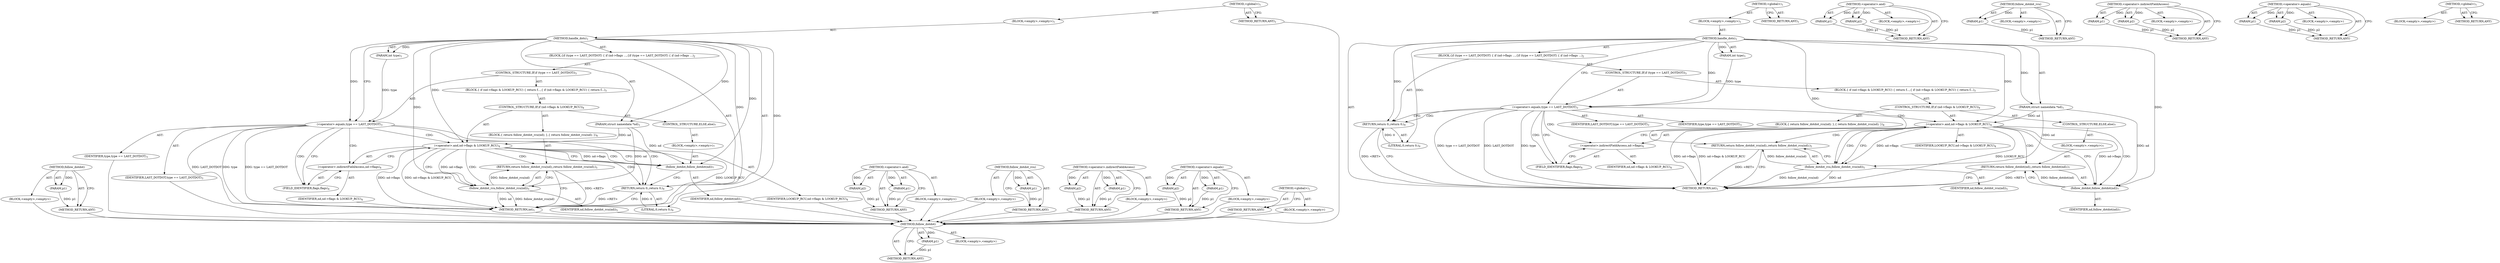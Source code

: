 digraph "&lt;global&gt;" {
vulnerable_71 [label=<(METHOD,follow_dotdot)>];
vulnerable_72 [label=<(PARAM,p1)>];
vulnerable_73 [label=<(BLOCK,&lt;empty&gt;,&lt;empty&gt;)>];
vulnerable_74 [label=<(METHOD_RETURN,ANY)>];
vulnerable_6 [label=<(METHOD,&lt;global&gt;)<SUB>1</SUB>>];
vulnerable_7 [label=<(BLOCK,&lt;empty&gt;,&lt;empty&gt;)<SUB>1</SUB>>];
vulnerable_8 [label=<(METHOD,handle_dots)<SUB>1</SUB>>];
vulnerable_9 [label=<(PARAM,struct nameidata *nd)<SUB>1</SUB>>];
vulnerable_10 [label=<(PARAM,int type)<SUB>1</SUB>>];
vulnerable_11 [label=<(BLOCK,{
	if (type == LAST_DOTDOT) {
 		if (nd-&gt;flags ...,{
	if (type == LAST_DOTDOT) {
 		if (nd-&gt;flags ...)<SUB>2</SUB>>];
vulnerable_12 [label=<(CONTROL_STRUCTURE,IF,if (type == LAST_DOTDOT))<SUB>3</SUB>>];
vulnerable_13 [label=<(&lt;operator&gt;.equals,type == LAST_DOTDOT)<SUB>3</SUB>>];
vulnerable_14 [label=<(IDENTIFIER,type,type == LAST_DOTDOT)<SUB>3</SUB>>];
vulnerable_15 [label=<(IDENTIFIER,LAST_DOTDOT,type == LAST_DOTDOT)<SUB>3</SUB>>];
vulnerable_16 [label=<(BLOCK,{
 		if (nd-&gt;flags &amp; LOOKUP_RCU) {
 			return f...,{
 		if (nd-&gt;flags &amp; LOOKUP_RCU) {
 			return f...)<SUB>3</SUB>>];
vulnerable_17 [label=<(CONTROL_STRUCTURE,IF,if (nd-&gt;flags &amp; LOOKUP_RCU))<SUB>4</SUB>>];
vulnerable_18 [label=<(&lt;operator&gt;.and,nd-&gt;flags &amp; LOOKUP_RCU)<SUB>4</SUB>>];
vulnerable_19 [label=<(&lt;operator&gt;.indirectFieldAccess,nd-&gt;flags)<SUB>4</SUB>>];
vulnerable_20 [label=<(IDENTIFIER,nd,nd-&gt;flags &amp; LOOKUP_RCU)<SUB>4</SUB>>];
vulnerable_21 [label=<(FIELD_IDENTIFIER,flags,flags)<SUB>4</SUB>>];
vulnerable_22 [label=<(IDENTIFIER,LOOKUP_RCU,nd-&gt;flags &amp; LOOKUP_RCU)<SUB>4</SUB>>];
vulnerable_23 [label=<(BLOCK,{
 			return follow_dotdot_rcu(nd);
 		},{
 			return follow_dotdot_rcu(nd);
 		})<SUB>4</SUB>>];
vulnerable_24 [label=<(RETURN,return follow_dotdot_rcu(nd);,return follow_dotdot_rcu(nd);)<SUB>5</SUB>>];
vulnerable_25 [label=<(follow_dotdot_rcu,follow_dotdot_rcu(nd))<SUB>5</SUB>>];
vulnerable_26 [label=<(IDENTIFIER,nd,follow_dotdot_rcu(nd))<SUB>5</SUB>>];
vulnerable_27 [label=<(CONTROL_STRUCTURE,ELSE,else)<SUB>7</SUB>>];
vulnerable_28 [label=<(BLOCK,&lt;empty&gt;,&lt;empty&gt;)<SUB>7</SUB>>];
vulnerable_29 [label=<(follow_dotdot,follow_dotdot(nd))<SUB>7</SUB>>];
vulnerable_30 [label=<(IDENTIFIER,nd,follow_dotdot(nd))<SUB>7</SUB>>];
vulnerable_31 [label=<(RETURN,return 0;,return 0;)<SUB>9</SUB>>];
vulnerable_32 [label=<(LITERAL,0,return 0;)<SUB>9</SUB>>];
vulnerable_33 [label=<(METHOD_RETURN,int)<SUB>1</SUB>>];
vulnerable_35 [label=<(METHOD_RETURN,ANY)<SUB>1</SUB>>];
vulnerable_57 [label=<(METHOD,&lt;operator&gt;.and)>];
vulnerable_58 [label=<(PARAM,p1)>];
vulnerable_59 [label=<(PARAM,p2)>];
vulnerable_60 [label=<(BLOCK,&lt;empty&gt;,&lt;empty&gt;)>];
vulnerable_61 [label=<(METHOD_RETURN,ANY)>];
vulnerable_67 [label=<(METHOD,follow_dotdot_rcu)>];
vulnerable_68 [label=<(PARAM,p1)>];
vulnerable_69 [label=<(BLOCK,&lt;empty&gt;,&lt;empty&gt;)>];
vulnerable_70 [label=<(METHOD_RETURN,ANY)>];
vulnerable_62 [label=<(METHOD,&lt;operator&gt;.indirectFieldAccess)>];
vulnerable_63 [label=<(PARAM,p1)>];
vulnerable_64 [label=<(PARAM,p2)>];
vulnerable_65 [label=<(BLOCK,&lt;empty&gt;,&lt;empty&gt;)>];
vulnerable_66 [label=<(METHOD_RETURN,ANY)>];
vulnerable_52 [label=<(METHOD,&lt;operator&gt;.equals)>];
vulnerable_53 [label=<(PARAM,p1)>];
vulnerable_54 [label=<(PARAM,p2)>];
vulnerable_55 [label=<(BLOCK,&lt;empty&gt;,&lt;empty&gt;)>];
vulnerable_56 [label=<(METHOD_RETURN,ANY)>];
vulnerable_46 [label=<(METHOD,&lt;global&gt;)<SUB>1</SUB>>];
vulnerable_47 [label=<(BLOCK,&lt;empty&gt;,&lt;empty&gt;)>];
vulnerable_48 [label=<(METHOD_RETURN,ANY)>];
fixed_72 [label=<(METHOD,follow_dotdot)>];
fixed_73 [label=<(PARAM,p1)>];
fixed_74 [label=<(BLOCK,&lt;empty&gt;,&lt;empty&gt;)>];
fixed_75 [label=<(METHOD_RETURN,ANY)>];
fixed_6 [label=<(METHOD,&lt;global&gt;)<SUB>1</SUB>>];
fixed_7 [label=<(BLOCK,&lt;empty&gt;,&lt;empty&gt;)<SUB>1</SUB>>];
fixed_8 [label=<(METHOD,handle_dots)<SUB>1</SUB>>];
fixed_9 [label=<(PARAM,struct nameidata *nd)<SUB>1</SUB>>];
fixed_10 [label=<(PARAM,int type)<SUB>1</SUB>>];
fixed_11 [label=<(BLOCK,{
	if (type == LAST_DOTDOT) {
 		if (nd-&gt;flags ...,{
	if (type == LAST_DOTDOT) {
 		if (nd-&gt;flags ...)<SUB>2</SUB>>];
fixed_12 [label=<(CONTROL_STRUCTURE,IF,if (type == LAST_DOTDOT))<SUB>3</SUB>>];
fixed_13 [label=<(&lt;operator&gt;.equals,type == LAST_DOTDOT)<SUB>3</SUB>>];
fixed_14 [label=<(IDENTIFIER,type,type == LAST_DOTDOT)<SUB>3</SUB>>];
fixed_15 [label=<(IDENTIFIER,LAST_DOTDOT,type == LAST_DOTDOT)<SUB>3</SUB>>];
fixed_16 [label=<(BLOCK,{
 		if (nd-&gt;flags &amp; LOOKUP_RCU) {
 			return f...,{
 		if (nd-&gt;flags &amp; LOOKUP_RCU) {
 			return f...)<SUB>3</SUB>>];
fixed_17 [label=<(CONTROL_STRUCTURE,IF,if (nd-&gt;flags &amp; LOOKUP_RCU))<SUB>4</SUB>>];
fixed_18 [label=<(&lt;operator&gt;.and,nd-&gt;flags &amp; LOOKUP_RCU)<SUB>4</SUB>>];
fixed_19 [label=<(&lt;operator&gt;.indirectFieldAccess,nd-&gt;flags)<SUB>4</SUB>>];
fixed_20 [label=<(IDENTIFIER,nd,nd-&gt;flags &amp; LOOKUP_RCU)<SUB>4</SUB>>];
fixed_21 [label=<(FIELD_IDENTIFIER,flags,flags)<SUB>4</SUB>>];
fixed_22 [label=<(IDENTIFIER,LOOKUP_RCU,nd-&gt;flags &amp; LOOKUP_RCU)<SUB>4</SUB>>];
fixed_23 [label=<(BLOCK,{
 			return follow_dotdot_rcu(nd);
 		},{
 			return follow_dotdot_rcu(nd);
 		})<SUB>4</SUB>>];
fixed_24 [label=<(RETURN,return follow_dotdot_rcu(nd);,return follow_dotdot_rcu(nd);)<SUB>5</SUB>>];
fixed_25 [label=<(follow_dotdot_rcu,follow_dotdot_rcu(nd))<SUB>5</SUB>>];
fixed_26 [label=<(IDENTIFIER,nd,follow_dotdot_rcu(nd))<SUB>5</SUB>>];
fixed_27 [label=<(CONTROL_STRUCTURE,ELSE,else)<SUB>7</SUB>>];
fixed_28 [label=<(BLOCK,&lt;empty&gt;,&lt;empty&gt;)<SUB>7</SUB>>];
fixed_29 [label=<(RETURN,return follow_dotdot(nd);,return follow_dotdot(nd);)<SUB>7</SUB>>];
fixed_30 [label=<(follow_dotdot,follow_dotdot(nd))<SUB>7</SUB>>];
fixed_31 [label=<(IDENTIFIER,nd,follow_dotdot(nd))<SUB>7</SUB>>];
fixed_32 [label=<(RETURN,return 0;,return 0;)<SUB>9</SUB>>];
fixed_33 [label=<(LITERAL,0,return 0;)<SUB>9</SUB>>];
fixed_34 [label=<(METHOD_RETURN,int)<SUB>1</SUB>>];
fixed_36 [label=<(METHOD_RETURN,ANY)<SUB>1</SUB>>];
fixed_58 [label=<(METHOD,&lt;operator&gt;.and)>];
fixed_59 [label=<(PARAM,p1)>];
fixed_60 [label=<(PARAM,p2)>];
fixed_61 [label=<(BLOCK,&lt;empty&gt;,&lt;empty&gt;)>];
fixed_62 [label=<(METHOD_RETURN,ANY)>];
fixed_68 [label=<(METHOD,follow_dotdot_rcu)>];
fixed_69 [label=<(PARAM,p1)>];
fixed_70 [label=<(BLOCK,&lt;empty&gt;,&lt;empty&gt;)>];
fixed_71 [label=<(METHOD_RETURN,ANY)>];
fixed_63 [label=<(METHOD,&lt;operator&gt;.indirectFieldAccess)>];
fixed_64 [label=<(PARAM,p1)>];
fixed_65 [label=<(PARAM,p2)>];
fixed_66 [label=<(BLOCK,&lt;empty&gt;,&lt;empty&gt;)>];
fixed_67 [label=<(METHOD_RETURN,ANY)>];
fixed_53 [label=<(METHOD,&lt;operator&gt;.equals)>];
fixed_54 [label=<(PARAM,p1)>];
fixed_55 [label=<(PARAM,p2)>];
fixed_56 [label=<(BLOCK,&lt;empty&gt;,&lt;empty&gt;)>];
fixed_57 [label=<(METHOD_RETURN,ANY)>];
fixed_47 [label=<(METHOD,&lt;global&gt;)<SUB>1</SUB>>];
fixed_48 [label=<(BLOCK,&lt;empty&gt;,&lt;empty&gt;)>];
fixed_49 [label=<(METHOD_RETURN,ANY)>];
vulnerable_71 -> vulnerable_72  [key=0, label="AST: "];
vulnerable_71 -> vulnerable_72  [key=1, label="DDG: "];
vulnerable_71 -> vulnerable_73  [key=0, label="AST: "];
vulnerable_71 -> vulnerable_74  [key=0, label="AST: "];
vulnerable_71 -> vulnerable_74  [key=1, label="CFG: "];
vulnerable_72 -> vulnerable_74  [key=0, label="DDG: p1"];
vulnerable_73 -> fixed_72  [key=0];
vulnerable_74 -> fixed_72  [key=0];
vulnerable_6 -> vulnerable_7  [key=0, label="AST: "];
vulnerable_6 -> vulnerable_35  [key=0, label="AST: "];
vulnerable_6 -> vulnerable_35  [key=1, label="CFG: "];
vulnerable_7 -> vulnerable_8  [key=0, label="AST: "];
vulnerable_8 -> vulnerable_9  [key=0, label="AST: "];
vulnerable_8 -> vulnerable_9  [key=1, label="DDG: "];
vulnerable_8 -> vulnerable_10  [key=0, label="AST: "];
vulnerable_8 -> vulnerable_10  [key=1, label="DDG: "];
vulnerable_8 -> vulnerable_11  [key=0, label="AST: "];
vulnerable_8 -> vulnerable_33  [key=0, label="AST: "];
vulnerable_8 -> vulnerable_13  [key=0, label="CFG: "];
vulnerable_8 -> vulnerable_13  [key=1, label="DDG: "];
vulnerable_8 -> vulnerable_31  [key=0, label="DDG: "];
vulnerable_8 -> vulnerable_32  [key=0, label="DDG: "];
vulnerable_8 -> vulnerable_18  [key=0, label="DDG: "];
vulnerable_8 -> vulnerable_25  [key=0, label="DDG: "];
vulnerable_8 -> vulnerable_29  [key=0, label="DDG: "];
vulnerable_9 -> vulnerable_18  [key=0, label="DDG: nd"];
vulnerable_9 -> vulnerable_25  [key=0, label="DDG: nd"];
vulnerable_9 -> vulnerable_29  [key=0, label="DDG: nd"];
vulnerable_10 -> vulnerable_13  [key=0, label="DDG: type"];
vulnerable_11 -> vulnerable_12  [key=0, label="AST: "];
vulnerable_11 -> vulnerable_31  [key=0, label="AST: "];
vulnerable_12 -> vulnerable_13  [key=0, label="AST: "];
vulnerable_12 -> vulnerable_16  [key=0, label="AST: "];
vulnerable_13 -> vulnerable_14  [key=0, label="AST: "];
vulnerable_13 -> vulnerable_15  [key=0, label="AST: "];
vulnerable_13 -> vulnerable_21  [key=0, label="CFG: "];
vulnerable_13 -> vulnerable_21  [key=1, label="CDG: "];
vulnerable_13 -> vulnerable_31  [key=0, label="CFG: "];
vulnerable_13 -> vulnerable_31  [key=1, label="CDG: "];
vulnerable_13 -> vulnerable_33  [key=0, label="DDG: type"];
vulnerable_13 -> vulnerable_33  [key=1, label="DDG: type == LAST_DOTDOT"];
vulnerable_13 -> vulnerable_33  [key=2, label="DDG: LAST_DOTDOT"];
vulnerable_13 -> vulnerable_18  [key=0, label="CDG: "];
vulnerable_13 -> vulnerable_19  [key=0, label="CDG: "];
vulnerable_14 -> fixed_72  [key=0];
vulnerable_15 -> fixed_72  [key=0];
vulnerable_16 -> vulnerable_17  [key=0, label="AST: "];
vulnerable_17 -> vulnerable_18  [key=0, label="AST: "];
vulnerable_17 -> vulnerable_23  [key=0, label="AST: "];
vulnerable_17 -> vulnerable_27  [key=0, label="AST: "];
vulnerable_18 -> vulnerable_19  [key=0, label="AST: "];
vulnerable_18 -> vulnerable_22  [key=0, label="AST: "];
vulnerable_18 -> vulnerable_25  [key=0, label="CFG: "];
vulnerable_18 -> vulnerable_25  [key=1, label="DDG: nd-&gt;flags"];
vulnerable_18 -> vulnerable_25  [key=2, label="CDG: "];
vulnerable_18 -> vulnerable_29  [key=0, label="CFG: "];
vulnerable_18 -> vulnerable_29  [key=1, label="DDG: nd-&gt;flags"];
vulnerable_18 -> vulnerable_29  [key=2, label="CDG: "];
vulnerable_18 -> vulnerable_33  [key=0, label="DDG: nd-&gt;flags"];
vulnerable_18 -> vulnerable_33  [key=1, label="DDG: nd-&gt;flags &amp; LOOKUP_RCU"];
vulnerable_18 -> vulnerable_33  [key=2, label="DDG: LOOKUP_RCU"];
vulnerable_18 -> vulnerable_24  [key=0, label="CDG: "];
vulnerable_18 -> vulnerable_31  [key=0, label="CDG: "];
vulnerable_19 -> vulnerable_20  [key=0, label="AST: "];
vulnerable_19 -> vulnerable_21  [key=0, label="AST: "];
vulnerable_19 -> vulnerable_18  [key=0, label="CFG: "];
vulnerable_20 -> fixed_72  [key=0];
vulnerable_21 -> vulnerable_19  [key=0, label="CFG: "];
vulnerable_22 -> fixed_72  [key=0];
vulnerable_23 -> vulnerable_24  [key=0, label="AST: "];
vulnerable_24 -> vulnerable_25  [key=0, label="AST: "];
vulnerable_24 -> vulnerable_33  [key=0, label="CFG: "];
vulnerable_24 -> vulnerable_33  [key=1, label="DDG: &lt;RET&gt;"];
vulnerable_25 -> vulnerable_26  [key=0, label="AST: "];
vulnerable_25 -> vulnerable_24  [key=0, label="CFG: "];
vulnerable_25 -> vulnerable_24  [key=1, label="DDG: follow_dotdot_rcu(nd)"];
vulnerable_25 -> vulnerable_33  [key=0, label="DDG: nd"];
vulnerable_25 -> vulnerable_33  [key=1, label="DDG: follow_dotdot_rcu(nd)"];
vulnerable_26 -> fixed_72  [key=0];
vulnerable_27 -> vulnerable_28  [key=0, label="AST: "];
vulnerable_28 -> vulnerable_29  [key=0, label="AST: "];
vulnerable_29 -> vulnerable_30  [key=0, label="AST: "];
vulnerable_29 -> vulnerable_31  [key=0, label="CFG: "];
vulnerable_30 -> fixed_72  [key=0];
vulnerable_31 -> vulnerable_32  [key=0, label="AST: "];
vulnerable_31 -> vulnerable_33  [key=0, label="CFG: "];
vulnerable_31 -> vulnerable_33  [key=1, label="DDG: &lt;RET&gt;"];
vulnerable_32 -> vulnerable_31  [key=0, label="DDG: 0"];
vulnerable_33 -> fixed_72  [key=0];
vulnerable_35 -> fixed_72  [key=0];
vulnerable_57 -> vulnerable_58  [key=0, label="AST: "];
vulnerable_57 -> vulnerable_58  [key=1, label="DDG: "];
vulnerable_57 -> vulnerable_60  [key=0, label="AST: "];
vulnerable_57 -> vulnerable_59  [key=0, label="AST: "];
vulnerable_57 -> vulnerable_59  [key=1, label="DDG: "];
vulnerable_57 -> vulnerable_61  [key=0, label="AST: "];
vulnerable_57 -> vulnerable_61  [key=1, label="CFG: "];
vulnerable_58 -> vulnerable_61  [key=0, label="DDG: p1"];
vulnerable_59 -> vulnerable_61  [key=0, label="DDG: p2"];
vulnerable_60 -> fixed_72  [key=0];
vulnerable_61 -> fixed_72  [key=0];
vulnerable_67 -> vulnerable_68  [key=0, label="AST: "];
vulnerable_67 -> vulnerable_68  [key=1, label="DDG: "];
vulnerable_67 -> vulnerable_69  [key=0, label="AST: "];
vulnerable_67 -> vulnerable_70  [key=0, label="AST: "];
vulnerable_67 -> vulnerable_70  [key=1, label="CFG: "];
vulnerable_68 -> vulnerable_70  [key=0, label="DDG: p1"];
vulnerable_69 -> fixed_72  [key=0];
vulnerable_70 -> fixed_72  [key=0];
vulnerable_62 -> vulnerable_63  [key=0, label="AST: "];
vulnerable_62 -> vulnerable_63  [key=1, label="DDG: "];
vulnerable_62 -> vulnerable_65  [key=0, label="AST: "];
vulnerable_62 -> vulnerable_64  [key=0, label="AST: "];
vulnerable_62 -> vulnerable_64  [key=1, label="DDG: "];
vulnerable_62 -> vulnerable_66  [key=0, label="AST: "];
vulnerable_62 -> vulnerable_66  [key=1, label="CFG: "];
vulnerable_63 -> vulnerable_66  [key=0, label="DDG: p1"];
vulnerable_64 -> vulnerable_66  [key=0, label="DDG: p2"];
vulnerable_65 -> fixed_72  [key=0];
vulnerable_66 -> fixed_72  [key=0];
vulnerable_52 -> vulnerable_53  [key=0, label="AST: "];
vulnerable_52 -> vulnerable_53  [key=1, label="DDG: "];
vulnerable_52 -> vulnerable_55  [key=0, label="AST: "];
vulnerable_52 -> vulnerable_54  [key=0, label="AST: "];
vulnerable_52 -> vulnerable_54  [key=1, label="DDG: "];
vulnerable_52 -> vulnerable_56  [key=0, label="AST: "];
vulnerable_52 -> vulnerable_56  [key=1, label="CFG: "];
vulnerable_53 -> vulnerable_56  [key=0, label="DDG: p1"];
vulnerable_54 -> vulnerable_56  [key=0, label="DDG: p2"];
vulnerable_55 -> fixed_72  [key=0];
vulnerable_56 -> fixed_72  [key=0];
vulnerable_46 -> vulnerable_47  [key=0, label="AST: "];
vulnerable_46 -> vulnerable_48  [key=0, label="AST: "];
vulnerable_46 -> vulnerable_48  [key=1, label="CFG: "];
vulnerable_47 -> fixed_72  [key=0];
vulnerable_48 -> fixed_72  [key=0];
fixed_72 -> fixed_73  [key=0, label="AST: "];
fixed_72 -> fixed_73  [key=1, label="DDG: "];
fixed_72 -> fixed_74  [key=0, label="AST: "];
fixed_72 -> fixed_75  [key=0, label="AST: "];
fixed_72 -> fixed_75  [key=1, label="CFG: "];
fixed_73 -> fixed_75  [key=0, label="DDG: p1"];
fixed_6 -> fixed_7  [key=0, label="AST: "];
fixed_6 -> fixed_36  [key=0, label="AST: "];
fixed_6 -> fixed_36  [key=1, label="CFG: "];
fixed_7 -> fixed_8  [key=0, label="AST: "];
fixed_8 -> fixed_9  [key=0, label="AST: "];
fixed_8 -> fixed_9  [key=1, label="DDG: "];
fixed_8 -> fixed_10  [key=0, label="AST: "];
fixed_8 -> fixed_10  [key=1, label="DDG: "];
fixed_8 -> fixed_11  [key=0, label="AST: "];
fixed_8 -> fixed_34  [key=0, label="AST: "];
fixed_8 -> fixed_13  [key=0, label="CFG: "];
fixed_8 -> fixed_13  [key=1, label="DDG: "];
fixed_8 -> fixed_32  [key=0, label="DDG: "];
fixed_8 -> fixed_33  [key=0, label="DDG: "];
fixed_8 -> fixed_18  [key=0, label="DDG: "];
fixed_8 -> fixed_25  [key=0, label="DDG: "];
fixed_8 -> fixed_30  [key=0, label="DDG: "];
fixed_9 -> fixed_18  [key=0, label="DDG: nd"];
fixed_9 -> fixed_25  [key=0, label="DDG: nd"];
fixed_9 -> fixed_30  [key=0, label="DDG: nd"];
fixed_10 -> fixed_13  [key=0, label="DDG: type"];
fixed_11 -> fixed_12  [key=0, label="AST: "];
fixed_11 -> fixed_32  [key=0, label="AST: "];
fixed_12 -> fixed_13  [key=0, label="AST: "];
fixed_12 -> fixed_16  [key=0, label="AST: "];
fixed_13 -> fixed_14  [key=0, label="AST: "];
fixed_13 -> fixed_15  [key=0, label="AST: "];
fixed_13 -> fixed_21  [key=0, label="CFG: "];
fixed_13 -> fixed_21  [key=1, label="CDG: "];
fixed_13 -> fixed_32  [key=0, label="CFG: "];
fixed_13 -> fixed_32  [key=1, label="CDG: "];
fixed_13 -> fixed_34  [key=0, label="DDG: type"];
fixed_13 -> fixed_34  [key=1, label="DDG: type == LAST_DOTDOT"];
fixed_13 -> fixed_34  [key=2, label="DDG: LAST_DOTDOT"];
fixed_13 -> fixed_18  [key=0, label="CDG: "];
fixed_13 -> fixed_19  [key=0, label="CDG: "];
fixed_16 -> fixed_17  [key=0, label="AST: "];
fixed_17 -> fixed_18  [key=0, label="AST: "];
fixed_17 -> fixed_23  [key=0, label="AST: "];
fixed_17 -> fixed_27  [key=0, label="AST: "];
fixed_18 -> fixed_19  [key=0, label="AST: "];
fixed_18 -> fixed_22  [key=0, label="AST: "];
fixed_18 -> fixed_25  [key=0, label="CFG: "];
fixed_18 -> fixed_25  [key=1, label="DDG: nd-&gt;flags"];
fixed_18 -> fixed_25  [key=2, label="CDG: "];
fixed_18 -> fixed_30  [key=0, label="CFG: "];
fixed_18 -> fixed_30  [key=1, label="DDG: nd-&gt;flags"];
fixed_18 -> fixed_30  [key=2, label="CDG: "];
fixed_18 -> fixed_34  [key=0, label="DDG: nd-&gt;flags"];
fixed_18 -> fixed_34  [key=1, label="DDG: nd-&gt;flags &amp; LOOKUP_RCU"];
fixed_18 -> fixed_34  [key=2, label="DDG: LOOKUP_RCU"];
fixed_18 -> fixed_24  [key=0, label="CDG: "];
fixed_18 -> fixed_29  [key=0, label="CDG: "];
fixed_19 -> fixed_20  [key=0, label="AST: "];
fixed_19 -> fixed_21  [key=0, label="AST: "];
fixed_19 -> fixed_18  [key=0, label="CFG: "];
fixed_21 -> fixed_19  [key=0, label="CFG: "];
fixed_23 -> fixed_24  [key=0, label="AST: "];
fixed_24 -> fixed_25  [key=0, label="AST: "];
fixed_24 -> fixed_34  [key=0, label="CFG: "];
fixed_24 -> fixed_34  [key=1, label="DDG: &lt;RET&gt;"];
fixed_25 -> fixed_26  [key=0, label="AST: "];
fixed_25 -> fixed_24  [key=0, label="CFG: "];
fixed_25 -> fixed_24  [key=1, label="DDG: follow_dotdot_rcu(nd)"];
fixed_25 -> fixed_34  [key=0, label="DDG: nd"];
fixed_25 -> fixed_34  [key=1, label="DDG: follow_dotdot_rcu(nd)"];
fixed_27 -> fixed_28  [key=0, label="AST: "];
fixed_28 -> fixed_29  [key=0, label="AST: "];
fixed_29 -> fixed_30  [key=0, label="AST: "];
fixed_29 -> fixed_34  [key=0, label="CFG: "];
fixed_29 -> fixed_34  [key=1, label="DDG: &lt;RET&gt;"];
fixed_30 -> fixed_31  [key=0, label="AST: "];
fixed_30 -> fixed_29  [key=0, label="CFG: "];
fixed_30 -> fixed_29  [key=1, label="DDG: follow_dotdot(nd)"];
fixed_32 -> fixed_33  [key=0, label="AST: "];
fixed_32 -> fixed_34  [key=0, label="CFG: "];
fixed_32 -> fixed_34  [key=1, label="DDG: &lt;RET&gt;"];
fixed_33 -> fixed_32  [key=0, label="DDG: 0"];
fixed_58 -> fixed_59  [key=0, label="AST: "];
fixed_58 -> fixed_59  [key=1, label="DDG: "];
fixed_58 -> fixed_61  [key=0, label="AST: "];
fixed_58 -> fixed_60  [key=0, label="AST: "];
fixed_58 -> fixed_60  [key=1, label="DDG: "];
fixed_58 -> fixed_62  [key=0, label="AST: "];
fixed_58 -> fixed_62  [key=1, label="CFG: "];
fixed_59 -> fixed_62  [key=0, label="DDG: p1"];
fixed_60 -> fixed_62  [key=0, label="DDG: p2"];
fixed_68 -> fixed_69  [key=0, label="AST: "];
fixed_68 -> fixed_69  [key=1, label="DDG: "];
fixed_68 -> fixed_70  [key=0, label="AST: "];
fixed_68 -> fixed_71  [key=0, label="AST: "];
fixed_68 -> fixed_71  [key=1, label="CFG: "];
fixed_69 -> fixed_71  [key=0, label="DDG: p1"];
fixed_63 -> fixed_64  [key=0, label="AST: "];
fixed_63 -> fixed_64  [key=1, label="DDG: "];
fixed_63 -> fixed_66  [key=0, label="AST: "];
fixed_63 -> fixed_65  [key=0, label="AST: "];
fixed_63 -> fixed_65  [key=1, label="DDG: "];
fixed_63 -> fixed_67  [key=0, label="AST: "];
fixed_63 -> fixed_67  [key=1, label="CFG: "];
fixed_64 -> fixed_67  [key=0, label="DDG: p1"];
fixed_65 -> fixed_67  [key=0, label="DDG: p2"];
fixed_53 -> fixed_54  [key=0, label="AST: "];
fixed_53 -> fixed_54  [key=1, label="DDG: "];
fixed_53 -> fixed_56  [key=0, label="AST: "];
fixed_53 -> fixed_55  [key=0, label="AST: "];
fixed_53 -> fixed_55  [key=1, label="DDG: "];
fixed_53 -> fixed_57  [key=0, label="AST: "];
fixed_53 -> fixed_57  [key=1, label="CFG: "];
fixed_54 -> fixed_57  [key=0, label="DDG: p1"];
fixed_55 -> fixed_57  [key=0, label="DDG: p2"];
fixed_47 -> fixed_48  [key=0, label="AST: "];
fixed_47 -> fixed_49  [key=0, label="AST: "];
fixed_47 -> fixed_49  [key=1, label="CFG: "];
}
